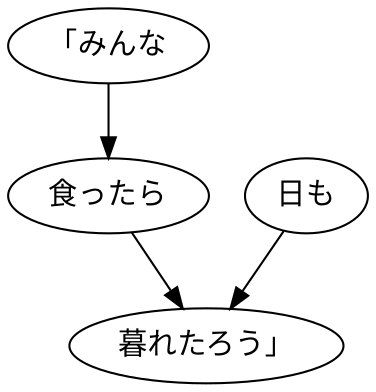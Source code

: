 digraph graph7978 {
	node0 [label="「みんな"];
	node1 [label="食ったら"];
	node2 [label="日も"];
	node3 [label="暮れたろう」"];
	node0 -> node1;
	node1 -> node3;
	node2 -> node3;
}
